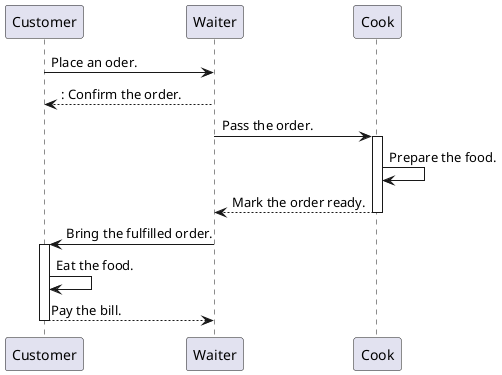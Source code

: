@startuml
participant Customer as Cust order 10
participant Waiter as Wait order 20
participant Cook order 30

Cust -> Wait: Place an oder.
return : Confirm the order.
Wait -> Cook ++ : Pass the order.
Cook -> Cook : Prepare the food.
return Mark the order ready.

Wait -> Cust++ : Bring the fulfilled order.
Cust -> Cust : Eat the food.
return Pay the bill.
@enduml